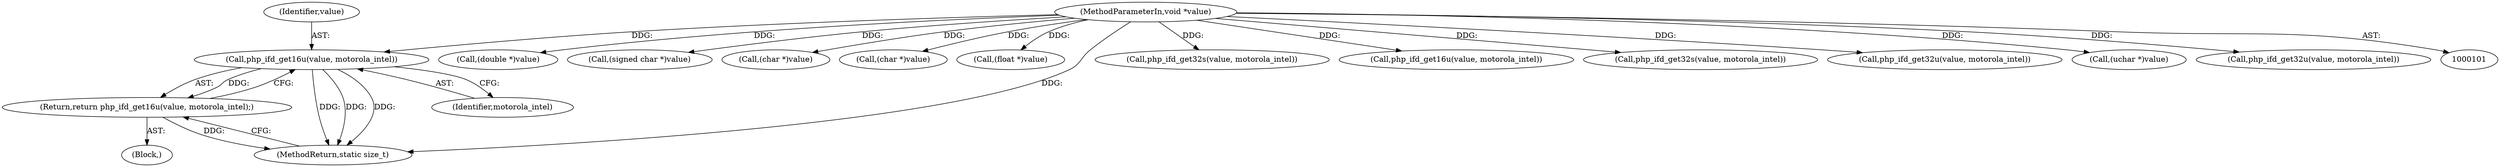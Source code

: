 digraph "0_php-src_1cda0d7c2ffb62d8331c64e703131d9cabdc03ea@pointer" {
"1000185" [label="(Call,php_ifd_get16u(value, motorola_intel))"];
"1000102" [label="(MethodParameterIn,void *value)"];
"1000184" [label="(Return,return php_ifd_get16u(value, motorola_intel);)"];
"1000185" [label="(Call,php_ifd_get16u(value, motorola_intel))"];
"1000187" [label="(Identifier,motorola_intel)"];
"1000102" [label="(MethodParameterIn,void *value)"];
"1000206" [label="(Call,(double *)value)"];
"1000114" [label="(Call,(signed char *)value)"];
"1000139" [label="(Call,(char *)value)"];
"1000164" [label="(Call,(char *)value)"];
"1000110" [label="(Block,)"];
"1000198" [label="(Call,(float *)value)"];
"1000184" [label="(Return,return php_ifd_get16u(value, motorola_intel);)"];
"1000190" [label="(Call,php_ifd_get32s(value, motorola_intel))"];
"1000125" [label="(Call,php_ifd_get16u(value, motorola_intel))"];
"1000186" [label="(Identifier,value)"];
"1000179" [label="(Call,php_ifd_get32s(value, motorola_intel))"];
"1000130" [label="(Call,php_ifd_get32u(value, motorola_intel))"];
"1000211" [label="(MethodReturn,static size_t)"];
"1000120" [label="(Call,(uchar *)value)"];
"1000154" [label="(Call,php_ifd_get32u(value, motorola_intel))"];
"1000185" -> "1000184"  [label="AST: "];
"1000185" -> "1000187"  [label="CFG: "];
"1000186" -> "1000185"  [label="AST: "];
"1000187" -> "1000185"  [label="AST: "];
"1000184" -> "1000185"  [label="CFG: "];
"1000185" -> "1000211"  [label="DDG: "];
"1000185" -> "1000211"  [label="DDG: "];
"1000185" -> "1000211"  [label="DDG: "];
"1000185" -> "1000184"  [label="DDG: "];
"1000102" -> "1000185"  [label="DDG: "];
"1000102" -> "1000101"  [label="AST: "];
"1000102" -> "1000211"  [label="DDG: "];
"1000102" -> "1000114"  [label="DDG: "];
"1000102" -> "1000120"  [label="DDG: "];
"1000102" -> "1000125"  [label="DDG: "];
"1000102" -> "1000130"  [label="DDG: "];
"1000102" -> "1000139"  [label="DDG: "];
"1000102" -> "1000154"  [label="DDG: "];
"1000102" -> "1000164"  [label="DDG: "];
"1000102" -> "1000179"  [label="DDG: "];
"1000102" -> "1000190"  [label="DDG: "];
"1000102" -> "1000198"  [label="DDG: "];
"1000102" -> "1000206"  [label="DDG: "];
"1000184" -> "1000110"  [label="AST: "];
"1000211" -> "1000184"  [label="CFG: "];
"1000184" -> "1000211"  [label="DDG: "];
}
